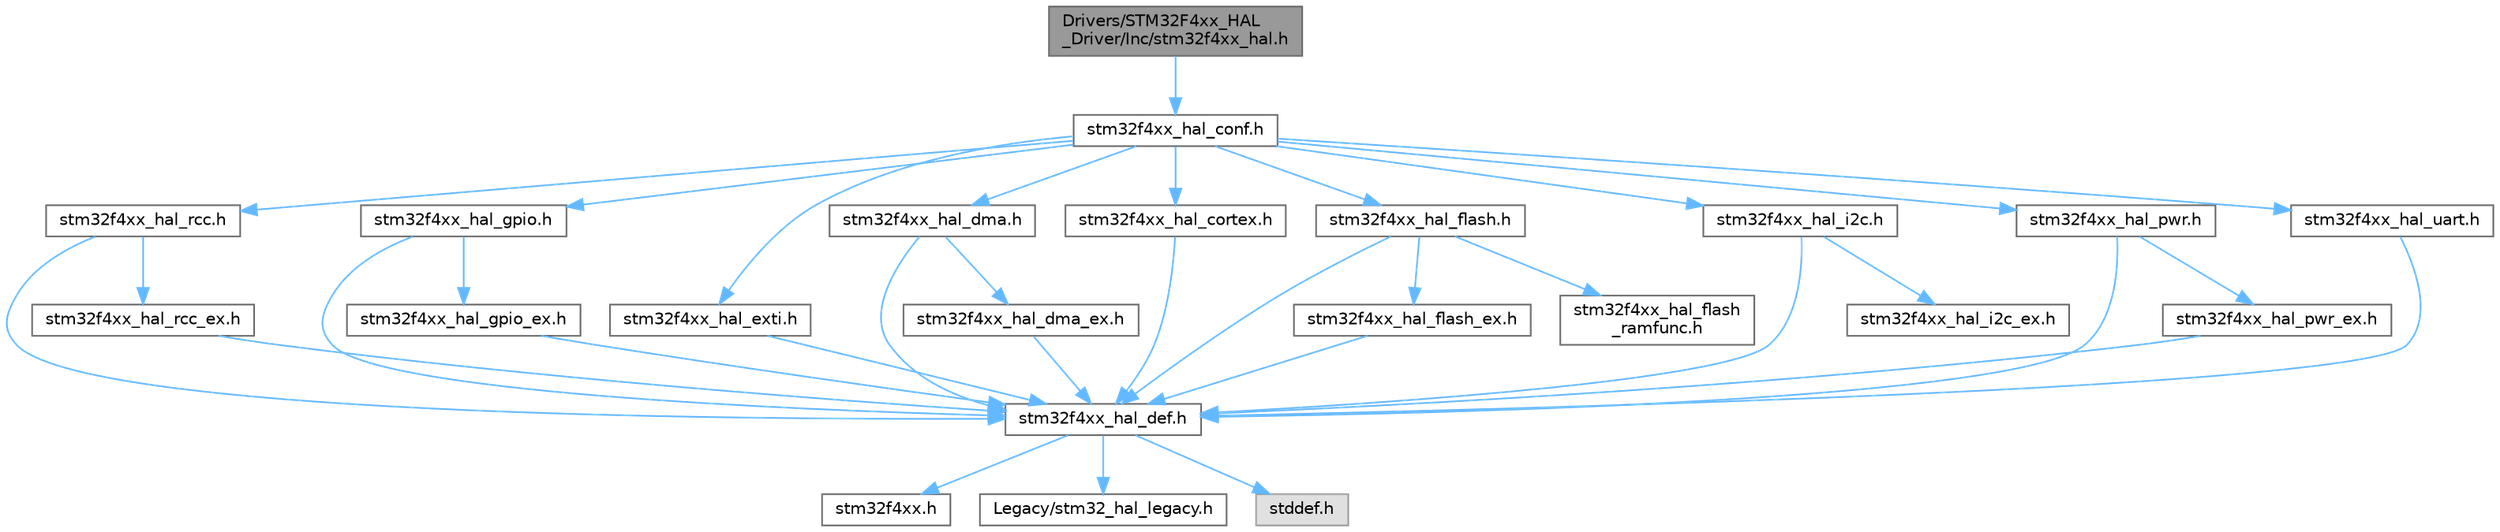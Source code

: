 digraph "Drivers/STM32F4xx_HAL_Driver/Inc/stm32f4xx_hal.h"
{
 // LATEX_PDF_SIZE
  bgcolor="transparent";
  edge [fontname=Helvetica,fontsize=10,labelfontname=Helvetica,labelfontsize=10];
  node [fontname=Helvetica,fontsize=10,shape=box,height=0.2,width=0.4];
  Node1 [id="Node000001",label="Drivers/STM32F4xx_HAL\l_Driver/Inc/stm32f4xx_hal.h",height=0.2,width=0.4,color="gray40", fillcolor="grey60", style="filled", fontcolor="black",tooltip="This file contains all the functions prototypes for the HAL module driver."];
  Node1 -> Node2 [id="edge1_Node000001_Node000002",color="steelblue1",style="solid",tooltip=" "];
  Node2 [id="Node000002",label="stm32f4xx_hal_conf.h",height=0.2,width=0.4,color="grey40", fillcolor="white", style="filled",URL="$stm32f4xx__hal__conf_8h_source.html",tooltip=" "];
  Node2 -> Node3 [id="edge2_Node000002_Node000003",color="steelblue1",style="solid",tooltip=" "];
  Node3 [id="Node000003",label="stm32f4xx_hal_rcc.h",height=0.2,width=0.4,color="grey40", fillcolor="white", style="filled",URL="$stm32f4xx__hal__rcc_8h.html",tooltip="Header file of RCC HAL module."];
  Node3 -> Node4 [id="edge3_Node000003_Node000004",color="steelblue1",style="solid",tooltip=" "];
  Node4 [id="Node000004",label="stm32f4xx_hal_def.h",height=0.2,width=0.4,color="grey40", fillcolor="white", style="filled",URL="$stm32f4xx__hal__def_8h.html",tooltip="This file contains HAL common defines, enumeration, macros and structures definitions."];
  Node4 -> Node5 [id="edge4_Node000004_Node000005",color="steelblue1",style="solid",tooltip=" "];
  Node5 [id="Node000005",label="stm32f4xx.h",height=0.2,width=0.4,color="grey40", fillcolor="white", style="filled",URL="$stm32f4xx_8h.html",tooltip="CMSIS STM32F4xx Device Peripheral Access Layer Header File."];
  Node4 -> Node6 [id="edge5_Node000004_Node000006",color="steelblue1",style="solid",tooltip=" "];
  Node6 [id="Node000006",label="Legacy/stm32_hal_legacy.h",height=0.2,width=0.4,color="grey40", fillcolor="white", style="filled",URL="$stm32__hal__legacy_8h.html",tooltip="This file contains aliases definition for the STM32Cube HAL constants macros and functions maintained..."];
  Node4 -> Node7 [id="edge6_Node000004_Node000007",color="steelblue1",style="solid",tooltip=" "];
  Node7 [id="Node000007",label="stddef.h",height=0.2,width=0.4,color="grey60", fillcolor="#E0E0E0", style="filled",tooltip=" "];
  Node3 -> Node8 [id="edge7_Node000003_Node000008",color="steelblue1",style="solid",tooltip=" "];
  Node8 [id="Node000008",label="stm32f4xx_hal_rcc_ex.h",height=0.2,width=0.4,color="grey40", fillcolor="white", style="filled",URL="$stm32f4xx__hal__rcc__ex_8h.html",tooltip="Header file of RCC HAL Extension module."];
  Node8 -> Node4 [id="edge8_Node000008_Node000004",color="steelblue1",style="solid",tooltip=" "];
  Node2 -> Node9 [id="edge9_Node000002_Node000009",color="steelblue1",style="solid",tooltip=" "];
  Node9 [id="Node000009",label="stm32f4xx_hal_gpio.h",height=0.2,width=0.4,color="grey40", fillcolor="white", style="filled",URL="$stm32f4xx__hal__gpio_8h.html",tooltip="Header file of GPIO HAL module."];
  Node9 -> Node4 [id="edge10_Node000009_Node000004",color="steelblue1",style="solid",tooltip=" "];
  Node9 -> Node10 [id="edge11_Node000009_Node000010",color="steelblue1",style="solid",tooltip=" "];
  Node10 [id="Node000010",label="stm32f4xx_hal_gpio_ex.h",height=0.2,width=0.4,color="grey40", fillcolor="white", style="filled",URL="$stm32f4xx__hal__gpio__ex_8h.html",tooltip="Header file of GPIO HAL Extension module."];
  Node10 -> Node4 [id="edge12_Node000010_Node000004",color="steelblue1",style="solid",tooltip=" "];
  Node2 -> Node11 [id="edge13_Node000002_Node000011",color="steelblue1",style="solid",tooltip=" "];
  Node11 [id="Node000011",label="stm32f4xx_hal_exti.h",height=0.2,width=0.4,color="grey40", fillcolor="white", style="filled",URL="$stm32f4xx__hal__exti_8h.html",tooltip="Header file of EXTI HAL module."];
  Node11 -> Node4 [id="edge14_Node000011_Node000004",color="steelblue1",style="solid",tooltip=" "];
  Node2 -> Node12 [id="edge15_Node000002_Node000012",color="steelblue1",style="solid",tooltip=" "];
  Node12 [id="Node000012",label="stm32f4xx_hal_dma.h",height=0.2,width=0.4,color="grey40", fillcolor="white", style="filled",URL="$stm32f4xx__hal__dma_8h.html",tooltip="Header file of DMA HAL module."];
  Node12 -> Node4 [id="edge16_Node000012_Node000004",color="steelblue1",style="solid",tooltip=" "];
  Node12 -> Node13 [id="edge17_Node000012_Node000013",color="steelblue1",style="solid",tooltip=" "];
  Node13 [id="Node000013",label="stm32f4xx_hal_dma_ex.h",height=0.2,width=0.4,color="grey40", fillcolor="white", style="filled",URL="$stm32f4xx__hal__dma__ex_8h.html",tooltip="Header file of DMA HAL extension module."];
  Node13 -> Node4 [id="edge18_Node000013_Node000004",color="steelblue1",style="solid",tooltip=" "];
  Node2 -> Node14 [id="edge19_Node000002_Node000014",color="steelblue1",style="solid",tooltip=" "];
  Node14 [id="Node000014",label="stm32f4xx_hal_cortex.h",height=0.2,width=0.4,color="grey40", fillcolor="white", style="filled",URL="$stm32f4xx__hal__cortex_8h.html",tooltip="Header file of CORTEX HAL module."];
  Node14 -> Node4 [id="edge20_Node000014_Node000004",color="steelblue1",style="solid",tooltip=" "];
  Node2 -> Node15 [id="edge21_Node000002_Node000015",color="steelblue1",style="solid",tooltip=" "];
  Node15 [id="Node000015",label="stm32f4xx_hal_flash.h",height=0.2,width=0.4,color="grey40", fillcolor="white", style="filled",URL="$stm32f4xx__hal__flash_8h.html",tooltip="Header file of FLASH HAL module."];
  Node15 -> Node4 [id="edge22_Node000015_Node000004",color="steelblue1",style="solid",tooltip=" "];
  Node15 -> Node16 [id="edge23_Node000015_Node000016",color="steelblue1",style="solid",tooltip=" "];
  Node16 [id="Node000016",label="stm32f4xx_hal_flash_ex.h",height=0.2,width=0.4,color="grey40", fillcolor="white", style="filled",URL="$stm32f4xx__hal__flash__ex_8h.html",tooltip="Header file of FLASH HAL Extension module."];
  Node16 -> Node4 [id="edge24_Node000016_Node000004",color="steelblue1",style="solid",tooltip=" "];
  Node15 -> Node17 [id="edge25_Node000015_Node000017",color="steelblue1",style="solid",tooltip=" "];
  Node17 [id="Node000017",label="stm32f4xx_hal_flash\l_ramfunc.h",height=0.2,width=0.4,color="grey40", fillcolor="white", style="filled",URL="$stm32f4xx__hal__flash__ramfunc_8h.html",tooltip="Header file of FLASH RAMFUNC driver."];
  Node2 -> Node18 [id="edge26_Node000002_Node000018",color="steelblue1",style="solid",tooltip=" "];
  Node18 [id="Node000018",label="stm32f4xx_hal_i2c.h",height=0.2,width=0.4,color="grey40", fillcolor="white", style="filled",URL="$stm32f4xx__hal__i2c_8h.html",tooltip="Header file of I2C HAL module."];
  Node18 -> Node4 [id="edge27_Node000018_Node000004",color="steelblue1",style="solid",tooltip=" "];
  Node18 -> Node19 [id="edge28_Node000018_Node000019",color="steelblue1",style="solid",tooltip=" "];
  Node19 [id="Node000019",label="stm32f4xx_hal_i2c_ex.h",height=0.2,width=0.4,color="grey40", fillcolor="white", style="filled",URL="$stm32f4xx__hal__i2c__ex_8h.html",tooltip="Header file of I2C HAL Extension module."];
  Node2 -> Node20 [id="edge29_Node000002_Node000020",color="steelblue1",style="solid",tooltip=" "];
  Node20 [id="Node000020",label="stm32f4xx_hal_pwr.h",height=0.2,width=0.4,color="grey40", fillcolor="white", style="filled",URL="$stm32f4xx__hal__pwr_8h.html",tooltip="Header file of PWR HAL module."];
  Node20 -> Node4 [id="edge30_Node000020_Node000004",color="steelblue1",style="solid",tooltip=" "];
  Node20 -> Node21 [id="edge31_Node000020_Node000021",color="steelblue1",style="solid",tooltip=" "];
  Node21 [id="Node000021",label="stm32f4xx_hal_pwr_ex.h",height=0.2,width=0.4,color="grey40", fillcolor="white", style="filled",URL="$stm32f4xx__hal__pwr__ex_8h.html",tooltip="Header file of PWR HAL Extension module."];
  Node21 -> Node4 [id="edge32_Node000021_Node000004",color="steelblue1",style="solid",tooltip=" "];
  Node2 -> Node22 [id="edge33_Node000002_Node000022",color="steelblue1",style="solid",tooltip=" "];
  Node22 [id="Node000022",label="stm32f4xx_hal_uart.h",height=0.2,width=0.4,color="grey40", fillcolor="white", style="filled",URL="$stm32f4xx__hal__uart_8h.html",tooltip="Header file of UART HAL module."];
  Node22 -> Node4 [id="edge34_Node000022_Node000004",color="steelblue1",style="solid",tooltip=" "];
}
